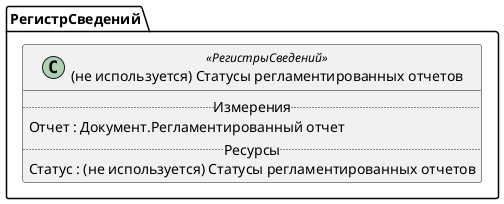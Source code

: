 ﻿@startuml УдалитьСтатусыРегламентированныхОтчетов
'!include templates.wsd
'..\include templates.wsd
class РегистрСведений.УдалитьСтатусыРегламентированныхОтчетов as "(не используется) Статусы регламентированных отчетов" <<РегистрыСведений>>
{
..Измерения..
Отчет : Документ.Регламентированный отчет
..Ресурсы..
Статус : (не используется) Статусы регламентированных отчетов
}
@enduml
